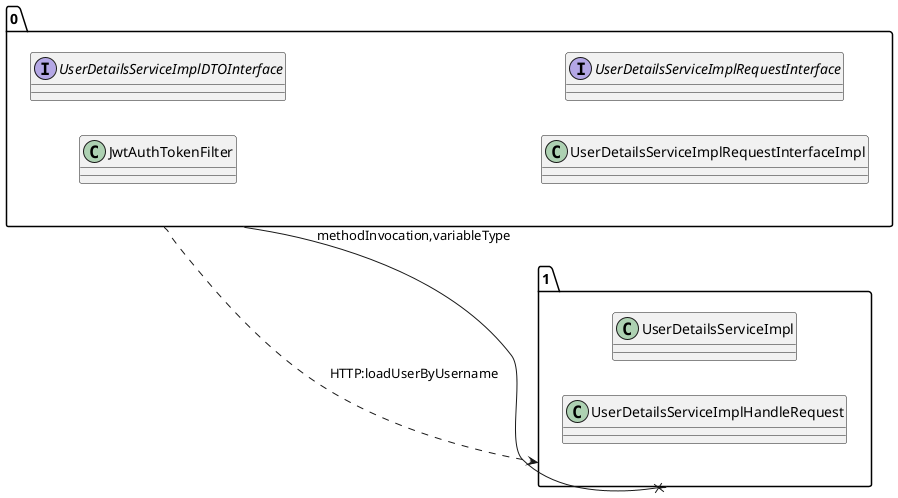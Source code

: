 @startuml 
allow_mixing
left to right direction
package "0"{
class JwtAuthTokenFilter
interface UserDetailsServiceImplDTOInterface
class UserDetailsServiceImplRequestInterfaceImpl
interface UserDetailsServiceImplRequestInterface

}
package "1"{
class UserDetailsServiceImpl
class UserDetailsServiceImplHandleRequest

}
"0" --x "1":methodInvocation,variableType
"0" ..> "1":HTTP:loadUserByUsername
@enduml